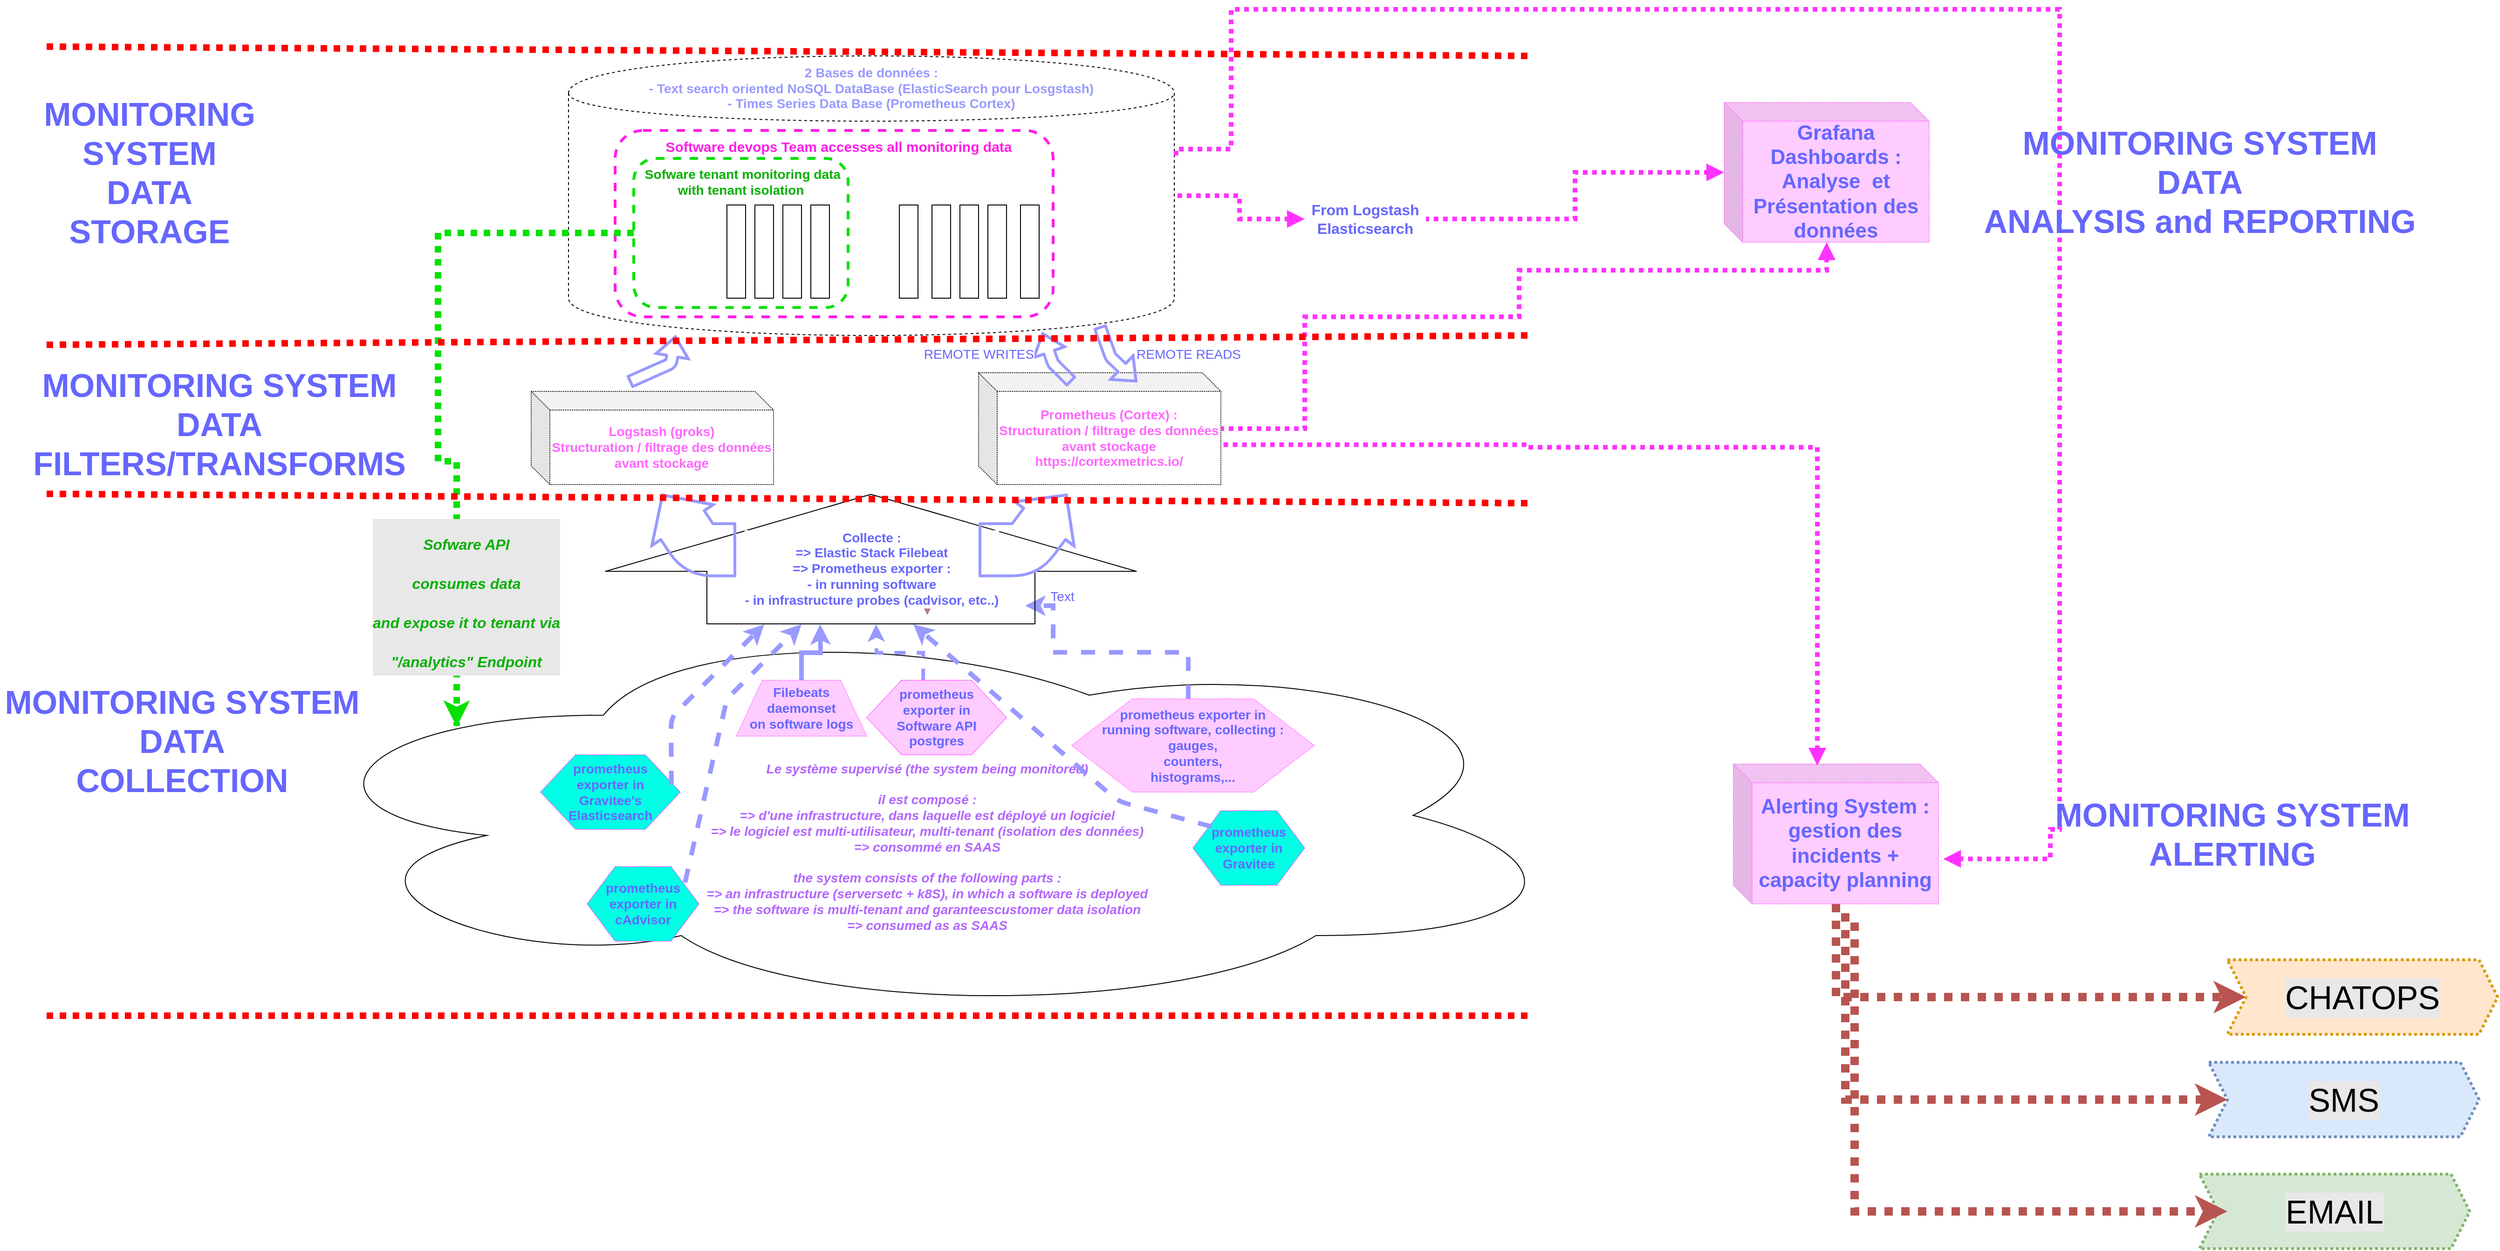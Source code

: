<mxfile version="13.2.6" type="device"><diagram id="fgDWZy5LjRmcH4ItfqmT" name="Page-1"><mxGraphModel dx="2035" dy="618" grid="1" gridSize="10" guides="1" tooltips="1" connect="1" arrows="1" fold="1" page="1" pageScale="1" pageWidth="850" pageHeight="1100" math="0" shadow="0"><root><mxCell id="0"/><mxCell id="1" parent="0"/><mxCell id="DMVC33KpYDfJwZsa98Fw-70" value="" style="edgeStyle=orthogonalEdgeStyle;rounded=0;orthogonalLoop=1;jettySize=auto;html=1;dashed=1;dashPattern=1 1;startArrow=block;endArrow=none;endFill=0;strokeColor=#B5739D;strokeWidth=3;fontSize=14;fontColor=#6666FF;" edge="1" parent="1" source="DMVC33KpYDfJwZsa98Fw-1"><mxGeometry relative="1" as="geometry"><mxPoint x="335" y="630" as="targetPoint"/></mxGeometry></mxCell><mxCell id="DMVC33KpYDfJwZsa98Fw-1" value="&lt;div style=&quot;font-size: 14px&quot;&gt;&lt;font style=&quot;font-size: 14px&quot; color=&quot;#B266FF&quot;&gt;&lt;br&gt;&lt;/font&gt;&lt;/div&gt;&lt;div style=&quot;font-size: 14px&quot;&gt;&lt;font style=&quot;font-size: 14px&quot; color=&quot;#B266FF&quot;&gt;&lt;br&gt;&lt;/font&gt;&lt;/div&gt;&lt;div style=&quot;font-size: 14px&quot;&gt;&lt;font style=&quot;font-size: 14px&quot; color=&quot;#B266FF&quot;&gt;&lt;br&gt;&lt;/font&gt;&lt;/div&gt;&lt;div style=&quot;font-size: 14px&quot;&gt;&lt;font style=&quot;font-size: 14px&quot; color=&quot;#B266FF&quot;&gt;&lt;br&gt;&lt;/font&gt;&lt;/div&gt;&lt;div style=&quot;font-size: 14px&quot;&gt;&lt;font style=&quot;font-size: 14px&quot; color=&quot;#B266FF&quot;&gt;&lt;b&gt;&lt;i&gt;&lt;br&gt;&lt;/i&gt;&lt;/b&gt;&lt;/font&gt;&lt;/div&gt;&lt;div style=&quot;font-size: 14px&quot;&gt;&lt;font style=&quot;font-size: 14px&quot; color=&quot;#B266FF&quot;&gt;&lt;b&gt;&lt;i&gt;&lt;br&gt;&lt;/i&gt;&lt;/b&gt;&lt;/font&gt;&lt;/div&gt;&lt;div style=&quot;font-size: 14px&quot;&gt;&lt;font style=&quot;font-size: 14px&quot; color=&quot;#B266FF&quot;&gt;&lt;b&gt;&lt;i&gt;&lt;br&gt;&lt;/i&gt;&lt;/b&gt;&lt;/font&gt;&lt;/div&gt;&lt;div style=&quot;font-size: 14px&quot;&gt;&lt;font style=&quot;font-size: 14px&quot; color=&quot;#B266FF&quot;&gt;&lt;b&gt;&lt;i&gt;&lt;br&gt;&lt;/i&gt;&lt;/b&gt;&lt;/font&gt;&lt;/div&gt;&lt;div style=&quot;font-size: 14px&quot;&gt;&lt;font style=&quot;font-size: 14px&quot; color=&quot;#B266FF&quot;&gt;&lt;b&gt;&lt;i&gt;&lt;br&gt;&lt;/i&gt;&lt;/b&gt;&lt;/font&gt;&lt;/div&gt;&lt;div style=&quot;font-size: 14px&quot;&gt;&lt;font style=&quot;font-size: 14px&quot; color=&quot;#B266FF&quot;&gt;&lt;b&gt;&lt;i&gt;&lt;br&gt;&lt;/i&gt;&lt;/b&gt;&lt;/font&gt;&lt;/div&gt;&lt;div style=&quot;font-size: 14px&quot;&gt;&lt;font style=&quot;font-size: 14px&quot; color=&quot;#B266FF&quot;&gt;&lt;b&gt;&lt;i&gt;&lt;br&gt;&lt;/i&gt;&lt;/b&gt;&lt;/font&gt;&lt;/div&gt;&lt;div style=&quot;font-size: 14px&quot;&gt;&lt;font style=&quot;font-size: 14px&quot; color=&quot;#B266FF&quot;&gt;&lt;b&gt;&lt;i&gt;Le système supervisé (the system being monitored)&lt;/i&gt;&lt;/b&gt;&lt;/font&gt;&lt;/div&gt;&lt;div style=&quot;font-size: 14px&quot;&gt;&lt;font style=&quot;font-size: 14px&quot; color=&quot;#B266FF&quot;&gt;&lt;b&gt;&lt;i&gt;&lt;br&gt;&lt;/i&gt;&lt;/b&gt;&lt;/font&gt;&lt;/div&gt;&lt;div style=&quot;font-size: 14px&quot;&gt;&lt;font style=&quot;font-size: 14px&quot; color=&quot;#B266FF&quot;&gt;&lt;b&gt;&lt;i&gt;il est composé : &lt;br&gt;&lt;/i&gt;&lt;/b&gt;&lt;/font&gt;&lt;/div&gt;&lt;div style=&quot;font-size: 14px&quot;&gt;&lt;font style=&quot;font-size: 14px&quot; color=&quot;#B266FF&quot;&gt;&lt;b&gt;&lt;i&gt;=&amp;gt; d'une infrastructure, dans laquelle est déployé un logiciel&lt;/i&gt;&lt;/b&gt;&lt;/font&gt;&lt;/div&gt;&lt;div style=&quot;font-size: 14px&quot;&gt;&lt;font style=&quot;font-size: 14px&quot; color=&quot;#B266FF&quot;&gt;&lt;b&gt;&lt;i&gt;=&amp;gt; le logiciel est multi-utilisateur, multi-tenant (isolation des données)&lt;/i&gt;&lt;/b&gt;&lt;/font&gt;&lt;/div&gt;&lt;div style=&quot;font-size: 14px&quot;&gt;&lt;font style=&quot;font-size: 14px&quot; color=&quot;#B266FF&quot;&gt;&lt;b&gt;&lt;i&gt;=&amp;gt; consommé en SAAS&lt;/i&gt;&lt;/b&gt;&lt;/font&gt;&lt;/div&gt;&lt;div style=&quot;font-size: 14px&quot;&gt;&lt;font style=&quot;font-size: 14px&quot; color=&quot;#B266FF&quot;&gt;&lt;b&gt;&lt;i&gt;&lt;br&gt;&lt;/i&gt;&lt;/b&gt;&lt;/font&gt;&lt;/div&gt;&lt;div style=&quot;font-size: 14px&quot;&gt;&lt;font style=&quot;font-size: 14px&quot; color=&quot;#B266FF&quot;&gt;&lt;b&gt;&lt;i&gt;the system consists of the following parts : &lt;br&gt;&lt;/i&gt;&lt;/b&gt;&lt;/font&gt;&lt;/div&gt;&lt;div style=&quot;font-size: 14px&quot;&gt;&lt;font style=&quot;font-size: 14px&quot; color=&quot;#B266FF&quot;&gt;&lt;b&gt;&lt;i&gt;=&amp;gt; an infrastructure (serversetc + k8S), in which a software is deployed&lt;/i&gt;&lt;/b&gt;&lt;/font&gt;&lt;/div&gt;&lt;div style=&quot;font-size: 14px&quot;&gt;&lt;font style=&quot;font-size: 14px&quot; color=&quot;#B266FF&quot;&gt;&lt;b&gt;&lt;i&gt;=&amp;gt; the software is multi-tenant and garanteescustomer data isolation&lt;/i&gt;&lt;/b&gt;&lt;/font&gt;&lt;/div&gt;&lt;div style=&quot;font-size: 14px&quot;&gt;&lt;font style=&quot;font-size: 14px&quot; color=&quot;#B266FF&quot;&gt;&lt;b&gt;&lt;i&gt;=&amp;gt; consumed as as SAAS&lt;/i&gt;&lt;/b&gt;&lt;br&gt;&lt;/font&gt;&lt;/div&gt;&lt;div style=&quot;font-size: 14px&quot;&gt;&lt;font style=&quot;font-size: 14px&quot; color=&quot;#B266FF&quot;&gt;&lt;br&gt;&lt;/font&gt;&lt;/div&gt;&lt;div style=&quot;font-size: 14px&quot;&gt;&lt;font style=&quot;font-size: 14px&quot; color=&quot;#B266FF&quot;&gt;&lt;br&gt;&lt;/font&gt;&lt;/div&gt;&lt;div style=&quot;font-size: 14px&quot;&gt;&lt;font style=&quot;font-size: 14px&quot; color=&quot;#B266FF&quot;&gt;&lt;br&gt;&lt;/font&gt;&lt;/div&gt;&lt;div style=&quot;font-size: 14px&quot;&gt;&lt;font style=&quot;font-size: 14px&quot; color=&quot;#B266FF&quot;&gt;&lt;br&gt;&lt;/font&gt;&lt;/div&gt;&lt;div style=&quot;font-size: 14px&quot;&gt;&lt;font style=&quot;font-size: 14px&quot; color=&quot;#B266FF&quot;&gt;&lt;br&gt;&lt;/font&gt;&lt;/div&gt;&lt;div style=&quot;font-size: 14px&quot;&gt;&lt;font style=&quot;font-size: 14px&quot; color=&quot;#B266FF&quot;&gt;&lt;br&gt;&lt;/font&gt;&lt;/div&gt;&lt;div style=&quot;font-size: 14px&quot;&gt;&lt;font style=&quot;font-size: 14px&quot; color=&quot;#B266FF&quot;&gt;&lt;br&gt;&lt;/font&gt;&lt;/div&gt;" style="ellipse;shape=cloud;whiteSpace=wrap;html=1;" vertex="1" parent="1"><mxGeometry x="-300" y="710" width="1390" height="430" as="geometry"/></mxCell><mxCell id="DMVC33KpYDfJwZsa98Fw-52" style="edgeStyle=orthogonalEdgeStyle;rounded=0;orthogonalLoop=1;jettySize=auto;html=1;dashed=1;fontSize=14;fontColor=#6666FF;strokeWidth=5;strokeColor=#9999FF;" edge="1" parent="1" source="DMVC33KpYDfJwZsa98Fw-36"><mxGeometry relative="1" as="geometry"><mxPoint x="500" y="700" as="targetPoint"/><Array as="points"><mxPoint x="675" y="750"/><mxPoint x="530" y="750"/><mxPoint x="530" y="700"/></Array></mxGeometry></mxCell><mxCell id="DMVC33KpYDfJwZsa98Fw-36" value="&lt;div&gt;&lt;b&gt;prometheus exporter in&lt;/b&gt;&lt;/div&gt;&lt;div&gt;&lt;b&gt;running software, collecting :&lt;/b&gt;&lt;/div&gt;&lt;div&gt;&lt;b&gt; gauges,&lt;/b&gt;&lt;/div&gt;&lt;div&gt;&lt;b&gt; counters,&lt;/b&gt;&lt;/div&gt;&lt;div&gt;&lt;b&gt;histograms,...&lt;br&gt;&lt;/b&gt;&lt;/div&gt;" style="shape=hexagon;perimeter=hexagonPerimeter2;whiteSpace=wrap;html=1;dashed=1;fontSize=14;fontColor=#6666FF;dashPattern=1 1;strokeColor=#FF66FF;fillColor=#FFCCFF;" vertex="1" parent="1"><mxGeometry x="550" y="800" width="260" height="100" as="geometry"/></mxCell><mxCell id="DMVC33KpYDfJwZsa98Fw-31" value="&lt;div&gt;&lt;br&gt;&lt;/div&gt;&lt;div&gt;&lt;font style=&quot;font-size: 14px&quot; color=&quot;#3399FF&quot;&gt;&lt;font style=&quot;font-size: 14px&quot; color=&quot;#9999FF&quot;&gt;&lt;b&gt;2 Bases de données : &lt;/b&gt;&lt;/font&gt;&lt;/font&gt;&lt;/div&gt;&lt;font style=&quot;font-size: 14px&quot; color=&quot;#3399FF&quot;&gt;&lt;font style=&quot;font-size: 14px&quot; color=&quot;#9999FF&quot;&gt;&lt;b&gt;- Text search oriented NoSQL DataBase (ElasticSearch pour Losgstash)&lt;br&gt;- Times Series Data Base (Prometheus Cortex)&lt;/b&gt;&lt;/font&gt;&lt;br&gt;&lt;/font&gt;&lt;div style=&quot;font-size: 14px&quot;&gt;&lt;font style=&quot;font-size: 14px&quot; color=&quot;#3399FF&quot;&gt;&lt;br&gt;&lt;/font&gt;&lt;/div&gt;&lt;div style=&quot;font-size: 14px&quot;&gt;&lt;font style=&quot;font-size: 14px&quot; color=&quot;#3399FF&quot;&gt;&lt;br&gt;&lt;/font&gt;&lt;/div&gt;&lt;div style=&quot;font-size: 14px&quot;&gt;&lt;font style=&quot;font-size: 14px&quot; color=&quot;#3399FF&quot;&gt;&lt;br&gt;&lt;/font&gt;&lt;/div&gt;&lt;div style=&quot;font-size: 14px&quot;&gt;&lt;font style=&quot;font-size: 14px&quot; color=&quot;#3399FF&quot;&gt;&lt;br&gt;&lt;/font&gt;&lt;/div&gt;&lt;div style=&quot;font-size: 14px&quot;&gt;&lt;font style=&quot;font-size: 14px&quot; color=&quot;#3399FF&quot;&gt;&lt;br&gt;&lt;/font&gt;&lt;/div&gt;&lt;div style=&quot;font-size: 14px&quot;&gt;&lt;font style=&quot;font-size: 14px&quot; color=&quot;#3399FF&quot;&gt;&lt;br&gt;&lt;/font&gt;&lt;/div&gt;&lt;div style=&quot;font-size: 14px&quot;&gt;&lt;font style=&quot;font-size: 14px&quot; color=&quot;#3399FF&quot;&gt;&lt;br&gt;&lt;/font&gt;&lt;/div&gt;&lt;div style=&quot;font-size: 14px&quot;&gt;&lt;font style=&quot;font-size: 14px&quot; color=&quot;#3399FF&quot;&gt;&lt;br&gt;&lt;/font&gt;&lt;/div&gt;&lt;div style=&quot;font-size: 14px&quot;&gt;&lt;font style=&quot;font-size: 14px&quot; color=&quot;#3399FF&quot;&gt;&lt;br&gt;&lt;/font&gt;&lt;/div&gt;&lt;div style=&quot;font-size: 14px&quot;&gt;&lt;font style=&quot;font-size: 14px&quot; color=&quot;#3399FF&quot;&gt;&lt;br&gt;&lt;/font&gt;&lt;/div&gt;&lt;div style=&quot;font-size: 14px&quot;&gt;&lt;font style=&quot;font-size: 14px&quot; color=&quot;#3399FF&quot;&gt;&lt;br&gt;&lt;/font&gt;&lt;/div&gt;&lt;div style=&quot;font-size: 14px&quot;&gt;&lt;font style=&quot;font-size: 14px&quot; color=&quot;#3399FF&quot;&gt;&lt;br&gt;&lt;/font&gt;&lt;/div&gt;&lt;div style=&quot;font-size: 14px&quot;&gt;&lt;font style=&quot;font-size: 14px&quot; color=&quot;#3399FF&quot;&gt;&lt;br&gt;&lt;/font&gt;&lt;/div&gt;&lt;div style=&quot;font-size: 14px&quot;&gt;&lt;font style=&quot;font-size: 14px&quot; color=&quot;#3399FF&quot;&gt;&lt;br&gt;&lt;/font&gt;&lt;/div&gt;&lt;div style=&quot;font-size: 14px&quot;&gt;&lt;font style=&quot;font-size: 14px&quot; color=&quot;#3399FF&quot;&gt;&lt;br&gt;&lt;/font&gt;&lt;/div&gt;&lt;div style=&quot;font-size: 14px&quot;&gt;&lt;font style=&quot;font-size: 14px&quot; color=&quot;#3399FF&quot;&gt;&lt;br&gt;&lt;/font&gt;&lt;/div&gt;&lt;div style=&quot;font-size: 14px&quot;&gt;&lt;font style=&quot;font-size: 14px&quot; color=&quot;#3399FF&quot;&gt;&lt;br&gt;&lt;/font&gt;&lt;/div&gt;" style="shape=cylinder;whiteSpace=wrap;html=1;boundedLbl=1;backgroundOutline=1;dashed=1;" vertex="1" parent="1"><mxGeometry x="10" y="110" width="650" height="300" as="geometry"/></mxCell><mxCell id="DMVC33KpYDfJwZsa98Fw-29" value="" style="rounded=1;whiteSpace=wrap;html=1;dashed=1;strokeColor=#FF1CE8;strokeWidth=3;" vertex="1" parent="1"><mxGeometry x="60" y="190" width="470" height="200" as="geometry"/></mxCell><mxCell id="DMVC33KpYDfJwZsa98Fw-96" style="edgeStyle=orthogonalEdgeStyle;rounded=0;orthogonalLoop=1;jettySize=auto;html=1;dashed=1;dashPattern=1 1;startArrow=none;startFill=0;endArrow=classic;endFill=1;strokeColor=#07E000;strokeWidth=7;fontSize=35;fontColor=#FF1CE8;" edge="1" parent="1" source="DMVC33KpYDfJwZsa98Fw-28"><mxGeometry relative="1" as="geometry"><mxPoint x="-110" y="830" as="targetPoint"/><Array as="points"><mxPoint x="-130" y="300"/><mxPoint x="-130" y="545"/><mxPoint x="-110" y="545"/><mxPoint x="-110" y="829"/></Array></mxGeometry></mxCell><mxCell id="DMVC33KpYDfJwZsa98Fw-97" value="&lt;font style=&quot;font-size: 16px&quot; color=&quot;#05B000&quot;&gt;&lt;i&gt;&lt;b&gt;&lt;font style=&quot;font-size: 16px&quot;&gt;Sofware API &lt;br&gt;consumes data&lt;br&gt;and expose it to tenant via&lt;br&gt; &quot;/analytics&quot; Endpoint&lt;/font&gt;&lt;/b&gt;&lt;/i&gt;&lt;/font&gt;" style="edgeLabel;html=1;align=center;verticalAlign=middle;resizable=0;points=[];fontSize=35;fontColor=#FF1CE8;labelBackgroundColor=#E8E8E8;" vertex="1" connectable="0" parent="DMVC33KpYDfJwZsa98Fw-96"><mxGeometry x="0.559" y="-3" relative="1" as="geometry"><mxPoint x="12.97" y="27.14" as="offset"/></mxGeometry></mxCell><mxCell id="DMVC33KpYDfJwZsa98Fw-28" value="" style="rounded=1;whiteSpace=wrap;html=1;dashed=1;strokeWidth=3;strokeColor=#07E000;" vertex="1" parent="1"><mxGeometry x="80" y="220" width="230" height="160" as="geometry"/></mxCell><mxCell id="DMVC33KpYDfJwZsa98Fw-14" value="" style="rounded=0;whiteSpace=wrap;html=1;" vertex="1" parent="1"><mxGeometry x="180" y="270" width="20" height="100" as="geometry"/></mxCell><mxCell id="DMVC33KpYDfJwZsa98Fw-18" value="" style="rounded=0;whiteSpace=wrap;html=1;" vertex="1" parent="1"><mxGeometry x="210" y="270" width="20" height="100" as="geometry"/></mxCell><mxCell id="DMVC33KpYDfJwZsa98Fw-20" value="" style="rounded=0;whiteSpace=wrap;html=1;" vertex="1" parent="1"><mxGeometry x="365" y="270" width="20" height="100" as="geometry"/></mxCell><mxCell id="DMVC33KpYDfJwZsa98Fw-21" value="" style="rounded=0;whiteSpace=wrap;html=1;" vertex="1" parent="1"><mxGeometry x="400" y="270" width="20" height="100" as="geometry"/></mxCell><mxCell id="DMVC33KpYDfJwZsa98Fw-22" value="" style="rounded=0;whiteSpace=wrap;html=1;" vertex="1" parent="1"><mxGeometry x="430" y="270" width="20" height="100" as="geometry"/></mxCell><mxCell id="DMVC33KpYDfJwZsa98Fw-24" value="" style="rounded=0;whiteSpace=wrap;html=1;" vertex="1" parent="1"><mxGeometry x="240" y="270" width="20" height="100" as="geometry"/></mxCell><mxCell id="DMVC33KpYDfJwZsa98Fw-25" value="" style="rounded=0;whiteSpace=wrap;html=1;" vertex="1" parent="1"><mxGeometry x="270" y="270" width="20" height="100" as="geometry"/></mxCell><mxCell id="DMVC33KpYDfJwZsa98Fw-26" value="" style="rounded=0;whiteSpace=wrap;html=1;" vertex="1" parent="1"><mxGeometry x="460" y="270" width="20" height="100" as="geometry"/></mxCell><mxCell id="DMVC33KpYDfJwZsa98Fw-27" value="" style="rounded=0;whiteSpace=wrap;html=1;" vertex="1" parent="1"><mxGeometry x="495" y="270" width="20" height="100" as="geometry"/></mxCell><mxCell id="DMVC33KpYDfJwZsa98Fw-30" value="" style="shape=flexArrow;endArrow=classic;html=1;endWidth=216.667;endSize=27.217;width=352;" edge="1" parent="1"><mxGeometry width="50" height="50" relative="1" as="geometry"><mxPoint x="334.5" y="720" as="sourcePoint"/><mxPoint x="334.5" y="580" as="targetPoint"/></mxGeometry></mxCell><mxCell id="DMVC33KpYDfJwZsa98Fw-33" value="&lt;div style=&quot;font-size: 14px&quot;&gt;Collecte : &lt;br style=&quot;font-size: 14px&quot;&gt;&lt;/div&gt;&lt;div style=&quot;font-size: 14px&quot;&gt;=&amp;gt; Elastic Stack Filebeat&lt;br style=&quot;font-size: 14px&quot;&gt;=&amp;gt; Prometheus exporter : &lt;br&gt;- in running software&lt;br&gt;- in infrastructure probes (cadvisor, etc..)&lt;br style=&quot;font-size: 14px&quot;&gt;&lt;/div&gt;" style="edgeLabel;html=1;align=center;verticalAlign=middle;resizable=0;points=[];fontSize=14;fontStyle=1;fontColor=#6666FF;" vertex="1" connectable="0" parent="DMVC33KpYDfJwZsa98Fw-30"><mxGeometry x="-0.043" y="91" relative="1" as="geometry"><mxPoint x="91" y="7" as="offset"/></mxGeometry></mxCell><mxCell id="DMVC33KpYDfJwZsa98Fw-35" value="&lt;div&gt;&lt;b&gt;prometheus exporter in&lt;/b&gt;&lt;/div&gt;&lt;div&gt;&lt;b&gt;cAdvisor&lt;/b&gt;&lt;br&gt;&lt;/div&gt;" style="shape=hexagon;perimeter=hexagonPerimeter2;whiteSpace=wrap;html=1;dashed=1;fontSize=14;fontColor=#6666FF;dashPattern=1 1;strokeColor=#FF33FF;fillColor=#00FFE5;" vertex="1" parent="1"><mxGeometry x="30" y="980" width="120" height="80" as="geometry"/></mxCell><mxCell id="DMVC33KpYDfJwZsa98Fw-50" style="edgeStyle=orthogonalEdgeStyle;rounded=0;orthogonalLoop=1;jettySize=auto;html=1;fontSize=14;fontColor=#6666FF;strokeWidth=5;strokeColor=#9999FF;" edge="1" parent="1" source="DMVC33KpYDfJwZsa98Fw-38"><mxGeometry relative="1" as="geometry"><mxPoint x="280" y="720" as="targetPoint"/></mxGeometry></mxCell><mxCell id="DMVC33KpYDfJwZsa98Fw-38" value="&lt;b&gt;Filebeats&lt;br&gt;daemonset&lt;br&gt;on software logs&lt;/b&gt;" style="shape=trapezoid;perimeter=trapezoidPerimeter;whiteSpace=wrap;html=1;dashed=1;dashPattern=1 1;strokeColor=#FF66FF;fillColor=#FFCCFF;fontSize=14;fontColor=#6666FF;" vertex="1" parent="1"><mxGeometry x="190" y="780" width="140" height="60" as="geometry"/></mxCell><mxCell id="DMVC33KpYDfJwZsa98Fw-41" value="&lt;b&gt;&lt;font color=&quot;#FF66FF&quot;&gt;Logstash (groks)&lt;br&gt;&lt;/font&gt;&lt;/b&gt;&lt;div&gt;&lt;b&gt;&lt;font color=&quot;#FF66FF&quot;&gt;Structuration / filtrage des données&lt;/font&gt;&lt;/b&gt;&lt;/div&gt;&lt;div&gt;&lt;b&gt;&lt;font color=&quot;#FF66FF&quot;&gt; avant stockage&lt;/font&gt;&lt;/b&gt;&lt;/div&gt;" style="shape=cube;whiteSpace=wrap;html=1;boundedLbl=1;backgroundOutline=1;darkOpacity=0.05;darkOpacity2=0.1;dashed=1;dashPattern=1 1;fontSize=14;" vertex="1" parent="1"><mxGeometry x="-30" y="470" width="260" height="100" as="geometry"/></mxCell><mxCell id="DMVC33KpYDfJwZsa98Fw-42" value="&lt;div&gt;&lt;font color=&quot;#FF66FF&quot;&gt;&lt;b&gt;&lt;br&gt;&lt;/b&gt;&lt;/font&gt;&lt;/div&gt;&lt;div&gt;&lt;font color=&quot;#FF66FF&quot;&gt;&lt;b&gt;Prometheus (Cortex) : &lt;br&gt;&lt;/b&gt;&lt;/font&gt;&lt;/div&gt;&lt;div&gt;&lt;font color=&quot;#FF66FF&quot;&gt;&lt;b&gt;Structuration / filtrage des données&lt;br&gt;avant stockage&lt;/b&gt;&lt;/font&gt;&lt;/div&gt;&lt;div&gt;&lt;font color=&quot;#FF66FF&quot;&gt;&lt;b&gt;https://cortexmetrics.io/ &lt;br&gt;&lt;/b&gt;&lt;/font&gt;&lt;/div&gt;&lt;div&gt;&lt;font color=&quot;#FF66FF&quot;&gt;&lt;b&gt;&lt;br&gt;&lt;/b&gt;&lt;/font&gt;&lt;/div&gt;" style="shape=cube;whiteSpace=wrap;html=1;boundedLbl=1;backgroundOutline=1;darkOpacity=0.05;darkOpacity2=0.1;dashed=1;dashPattern=1 1;fontSize=14;" vertex="1" parent="1"><mxGeometry x="450" y="450" width="260" height="120" as="geometry"/></mxCell><mxCell id="DMVC33KpYDfJwZsa98Fw-43" value="" style="shape=flexArrow;endArrow=classic;html=1;fontSize=14;fontColor=#6666FF;width=54;endSize=11.92;strokeColor=#9999FF;strokeWidth=3;" edge="1" parent="1"><mxGeometry width="50" height="50" relative="1" as="geometry"><mxPoint x="450" y="640" as="sourcePoint"/><mxPoint x="545" y="580" as="targetPoint"/><Array as="points"><mxPoint x="500" y="640"/></Array></mxGeometry></mxCell><mxCell id="DMVC33KpYDfJwZsa98Fw-44" value="" style="shape=flexArrow;endArrow=classic;html=1;fontSize=14;fontColor=#6666FF;width=54;endSize=11.92;strokeColor=#9999FF;strokeWidth=3;" edge="1" parent="1"><mxGeometry width="50" height="50" relative="1" as="geometry"><mxPoint x="190" y="640" as="sourcePoint"/><mxPoint x="110" y="580" as="targetPoint"/><Array as="points"><mxPoint x="150" y="640"/></Array></mxGeometry></mxCell><mxCell id="DMVC33KpYDfJwZsa98Fw-45" value="" style="shape=flexArrow;endArrow=classic;html=1;fontSize=14;fontColor=#6666FF;strokeColor=#9999FF;strokeWidth=3;" edge="1" parent="1"><mxGeometry width="50" height="50" relative="1" as="geometry"><mxPoint x="75" y="460" as="sourcePoint"/><mxPoint x="125" y="410" as="targetPoint"/><Array as="points"><mxPoint x="120" y="440"/></Array></mxGeometry></mxCell><mxCell id="DMVC33KpYDfJwZsa98Fw-46" value="" style="shape=flexArrow;endArrow=classic;html=1;fontSize=14;fontColor=#6666FF;entryX=0.782;entryY=0.989;entryDx=0;entryDy=0;entryPerimeter=0;strokeColor=#9999FF;strokeWidth=3;" edge="1" parent="1" target="DMVC33KpYDfJwZsa98Fw-31"><mxGeometry width="50" height="50" relative="1" as="geometry"><mxPoint x="550" y="460" as="sourcePoint"/><mxPoint x="580" y="410" as="targetPoint"/><Array as="points"><mxPoint x="530" y="440"/></Array></mxGeometry></mxCell><mxCell id="DMVC33KpYDfJwZsa98Fw-47" value="" style="endArrow=classic;html=1;fontSize=14;fontColor=#6666FF;exitX=0.875;exitY=0.213;exitDx=0;exitDy=0;exitPerimeter=0;dashed=1;strokeWidth=5;strokeColor=#9999FF;" edge="1" parent="1" source="DMVC33KpYDfJwZsa98Fw-35"><mxGeometry width="50" height="50" relative="1" as="geometry"><mxPoint x="420" y="800" as="sourcePoint"/><mxPoint x="260" y="720" as="targetPoint"/><Array as="points"><mxPoint x="180" y="800"/></Array></mxGeometry></mxCell><mxCell id="DMVC33KpYDfJwZsa98Fw-55" value="" style="shape=flexArrow;endArrow=none;html=1;fontSize=14;fontColor=#6666FF;entryX=0.782;entryY=0.989;entryDx=0;entryDy=0;entryPerimeter=0;startArrow=block;strokeColor=#9999FF;endFill=0;strokeWidth=3;" edge="1" parent="1"><mxGeometry width="50" height="50" relative="1" as="geometry"><mxPoint x="620" y="460" as="sourcePoint"/><mxPoint x="580.0" y="400.0" as="targetPoint"/><Array as="points"><mxPoint x="591.7" y="432.97"/></Array></mxGeometry></mxCell><mxCell id="DMVC33KpYDfJwZsa98Fw-86" value="REMOTE READS" style="edgeLabel;html=1;align=center;verticalAlign=middle;resizable=0;points=[];fontSize=14;fontColor=#6666FF;" vertex="1" connectable="0" parent="DMVC33KpYDfJwZsa98Fw-55"><mxGeometry x="0.282" y="-1" relative="1" as="geometry"><mxPoint x="85.2" y="5.36" as="offset"/></mxGeometry></mxCell><mxCell id="DMVC33KpYDfJwZsa98Fw-61" style="edgeStyle=orthogonalEdgeStyle;rounded=0;orthogonalLoop=1;jettySize=auto;html=1;startArrow=block;endArrow=none;endFill=0;strokeColor=#FF33FF;strokeWidth=5;fontSize=14;fontColor=#6666FF;fillColor=#f8cecc;dashed=1;dashPattern=1 1;" edge="1" parent="1" source="DMVC33KpYDfJwZsa98Fw-56" target="DMVC33KpYDfJwZsa98Fw-42"><mxGeometry relative="1" as="geometry"><mxPoint x="800" y="510" as="targetPoint"/><Array as="points"><mxPoint x="1360" y="340"/><mxPoint x="1030" y="340"/><mxPoint x="1030" y="390"/><mxPoint x="800" y="390"/><mxPoint x="800" y="510"/></Array></mxGeometry></mxCell><mxCell id="DMVC33KpYDfJwZsa98Fw-64" style="edgeStyle=orthogonalEdgeStyle;rounded=0;orthogonalLoop=1;jettySize=auto;html=1;dashed=1;dashPattern=1 1;startArrow=block;endArrow=none;endFill=0;strokeColor=#FF33FF;strokeWidth=5;fontSize=14;fontColor=#6666FF;" edge="1" parent="1" source="DMVC33KpYDfJwZsa98Fw-65" target="DMVC33KpYDfJwZsa98Fw-31"><mxGeometry relative="1" as="geometry"/></mxCell><mxCell id="DMVC33KpYDfJwZsa98Fw-56" value="&lt;b&gt;&lt;font style=&quot;font-size: 22px&quot;&gt;Grafana Dashboards : &lt;br&gt;Analyse&amp;nbsp; et&lt;br&gt;Présentation des données&lt;/font&gt;&lt;/b&gt;" style="shape=cube;whiteSpace=wrap;html=1;boundedLbl=1;backgroundOutline=1;darkOpacity=0.05;darkOpacity2=0.1;dashed=1;dashPattern=1 1;strokeColor=#FF66FF;fillColor=#FFCCFF;fontSize=14;fontColor=#6666FF;" vertex="1" parent="1"><mxGeometry x="1250" y="160" width="220" height="150" as="geometry"/></mxCell><mxCell id="DMVC33KpYDfJwZsa98Fw-57" value="&lt;div&gt;&lt;b&gt;prometheus exporter in&lt;/b&gt;&lt;/div&gt;&lt;div&gt;&lt;b&gt;Gravitee&lt;br&gt;&lt;/b&gt;&lt;/div&gt;" style="shape=hexagon;perimeter=hexagonPerimeter2;whiteSpace=wrap;html=1;dashed=1;fontSize=14;fontColor=#6666FF;dashPattern=1 1;strokeColor=#FF33FF;fillColor=#00FFE5;" vertex="1" parent="1"><mxGeometry x="680" y="920" width="120" height="80" as="geometry"/></mxCell><mxCell id="DMVC33KpYDfJwZsa98Fw-58" value="&lt;div&gt;&lt;b&gt;prometheus&lt;/b&gt;&lt;/div&gt;&lt;div&gt;&lt;b&gt; exporter in&lt;/b&gt;&lt;/div&gt;&lt;div&gt;&lt;b&gt;Gravitee's Elasticsearch&lt;br&gt;&lt;/b&gt;&lt;/div&gt;" style="shape=hexagon;perimeter=hexagonPerimeter2;whiteSpace=wrap;html=1;dashed=1;fontSize=14;fontColor=#6666FF;dashPattern=1 1;strokeColor=#FF33FF;fillColor=#00FFE5;" vertex="1" parent="1"><mxGeometry x="-20" y="860" width="150" height="80" as="geometry"/></mxCell><mxCell id="DMVC33KpYDfJwZsa98Fw-59" value="" style="endArrow=classic;html=1;fontSize=14;fontColor=#6666FF;exitX=0.936;exitY=0.401;exitDx=0;exitDy=0;exitPerimeter=0;dashed=1;strokeWidth=5;strokeColor=#9999FF;" edge="1" parent="1" source="DMVC33KpYDfJwZsa98Fw-58"><mxGeometry width="50" height="50" relative="1" as="geometry"><mxPoint x="40" y="937.04" as="sourcePoint"/><mxPoint x="220" y="720" as="targetPoint"/><Array as="points"><mxPoint x="120" y="820"/></Array></mxGeometry></mxCell><mxCell id="DMVC33KpYDfJwZsa98Fw-60" value="" style="endArrow=classic;html=1;fontSize=14;fontColor=#6666FF;exitX=0.875;exitY=0.213;exitDx=0;exitDy=0;exitPerimeter=0;dashed=1;strokeWidth=5;strokeColor=#9999FF;" edge="1" parent="1"><mxGeometry width="50" height="50" relative="1" as="geometry"><mxPoint x="700" y="937.04" as="sourcePoint"/><mxPoint x="380" y="720" as="targetPoint"/><Array as="points"><mxPoint x="600" y="910"/></Array></mxGeometry></mxCell><mxCell id="DMVC33KpYDfJwZsa98Fw-72" style="edgeStyle=orthogonalEdgeStyle;rounded=0;orthogonalLoop=1;jettySize=auto;html=1;dashed=1;startArrow=none;endArrow=classic;endFill=1;strokeColor=#9999FF;strokeWidth=4;fontSize=14;fontColor=#6666FF;startFill=0;exitX=0.404;exitY=-0.005;exitDx=0;exitDy=0;exitPerimeter=0;" edge="1" parent="1" source="DMVC33KpYDfJwZsa98Fw-67"><mxGeometry relative="1" as="geometry"><mxPoint x="340" y="720" as="targetPoint"/></mxGeometry></mxCell><mxCell id="DMVC33KpYDfJwZsa98Fw-67" value="&lt;div&gt;&lt;b&gt;prometheus&lt;/b&gt;&lt;/div&gt;&lt;div&gt;&lt;b&gt; exporter in &lt;br&gt;&lt;/b&gt;&lt;/div&gt;&lt;div&gt;&lt;b&gt;Software API &lt;br&gt;&lt;/b&gt;&lt;/div&gt;&lt;div&gt;&lt;b&gt;postgres&lt;br&gt;&lt;/b&gt;&lt;/div&gt;" style="shape=hexagon;perimeter=hexagonPerimeter2;whiteSpace=wrap;html=1;dashed=1;fontSize=14;fontColor=#6666FF;dashPattern=1 1;strokeColor=#FF33FF;fillColor=#FFCCFF;" vertex="1" parent="1"><mxGeometry x="330" y="780" width="150" height="80" as="geometry"/></mxCell><mxCell id="DMVC33KpYDfJwZsa98Fw-74" value="" style="endArrow=none;dashed=1;html=1;strokeColor=#FF0000;strokeWidth=7;fontSize=14;fontColor=#6666FF;dashPattern=1 1;" edge="1" parent="1"><mxGeometry width="50" height="50" relative="1" as="geometry"><mxPoint x="-550" y="580" as="sourcePoint"/><mxPoint x="1040" y="590" as="targetPoint"/></mxGeometry></mxCell><mxCell id="DMVC33KpYDfJwZsa98Fw-75" value="" style="endArrow=none;dashed=1;html=1;strokeColor=#FF0000;strokeWidth=7;fontSize=14;fontColor=#6666FF;dashPattern=1 1;" edge="1" parent="1"><mxGeometry width="50" height="50" relative="1" as="geometry"><mxPoint x="-550" y="1140" as="sourcePoint"/><mxPoint x="1040" y="1140" as="targetPoint"/></mxGeometry></mxCell><mxCell id="DMVC33KpYDfJwZsa98Fw-76" value="" style="endArrow=none;dashed=1;html=1;strokeColor=#FF0000;strokeWidth=7;fontSize=14;fontColor=#6666FF;dashPattern=1 1;" edge="1" parent="1"><mxGeometry width="50" height="50" relative="1" as="geometry"><mxPoint x="-550" y="420" as="sourcePoint"/><mxPoint x="1040" y="410" as="targetPoint"/></mxGeometry></mxCell><mxCell id="DMVC33KpYDfJwZsa98Fw-77" value="" style="endArrow=none;dashed=1;html=1;strokeColor=#FF0000;strokeWidth=7;fontSize=14;fontColor=#6666FF;dashPattern=1 1;" edge="1" parent="1"><mxGeometry width="50" height="50" relative="1" as="geometry"><mxPoint x="-550" y="100" as="sourcePoint"/><mxPoint x="1040" y="110" as="targetPoint"/></mxGeometry></mxCell><mxCell id="DMVC33KpYDfJwZsa98Fw-108" style="edgeStyle=orthogonalEdgeStyle;rounded=0;orthogonalLoop=1;jettySize=auto;html=1;dashed=1;dashPattern=1 1;startArrow=none;startFill=0;endArrow=classic;endFill=1;strokeColor=#b85450;strokeWidth=9;fontSize=35;fontColor=#FF1CE8;fillColor=#f8cecc;" edge="1" parent="1" source="DMVC33KpYDfJwZsa98Fw-80" target="DMVC33KpYDfJwZsa98Fw-105"><mxGeometry relative="1" as="geometry"><Array as="points"><mxPoint x="1370" y="1120"/></Array></mxGeometry></mxCell><mxCell id="DMVC33KpYDfJwZsa98Fw-80" value="&lt;font style=&quot;font-size: 22px&quot;&gt;&lt;b&gt;&lt;font style=&quot;font-size: 22px&quot;&gt;Alerting System : &lt;br&gt;&lt;/font&gt;&lt;/b&gt;&lt;/font&gt;&lt;div style=&quot;font-size: 22px&quot;&gt;&lt;font style=&quot;font-size: 22px&quot;&gt;&lt;b&gt;&lt;font style=&quot;font-size: 22px&quot;&gt;gestion des incidents +&lt;br&gt;&lt;/font&gt;&lt;/b&gt;&lt;/font&gt;&lt;/div&gt;&lt;div style=&quot;font-size: 22px&quot;&gt;&lt;font style=&quot;font-size: 22px&quot;&gt;&lt;b&gt;capacity planning&lt;/b&gt;&lt;/font&gt;&lt;br&gt;&lt;/div&gt;" style="shape=cube;whiteSpace=wrap;html=1;boundedLbl=1;backgroundOutline=1;darkOpacity=0.05;darkOpacity2=0.1;dashed=1;dashPattern=1 1;strokeColor=#FF66FF;fillColor=#FFCCFF;fontSize=14;fontColor=#6666FF;" vertex="1" parent="1"><mxGeometry x="1260" y="870" width="220" height="150" as="geometry"/></mxCell><mxCell id="DMVC33KpYDfJwZsa98Fw-82" style="edgeStyle=orthogonalEdgeStyle;rounded=0;orthogonalLoop=1;jettySize=auto;html=1;startArrow=block;endArrow=none;endFill=0;strokeColor=#FF33FF;strokeWidth=5;fontSize=14;fontColor=#6666FF;fillColor=#f8cecc;dashed=1;dashPattern=1 1;exitX=0.409;exitY=0.011;exitDx=0;exitDy=0;exitPerimeter=0;entryX=1.005;entryY=0.644;entryDx=0;entryDy=0;entryPerimeter=0;" edge="1" parent="1" source="DMVC33KpYDfJwZsa98Fw-80" target="DMVC33KpYDfJwZsa98Fw-42"><mxGeometry relative="1" as="geometry"><mxPoint x="720" y="540" as="targetPoint"/><mxPoint x="1260" y="270" as="sourcePoint"/><Array as="points"><mxPoint x="1350" y="530"/><mxPoint x="1040" y="530"/><mxPoint x="1040" y="527"/></Array></mxGeometry></mxCell><mxCell id="DMVC33KpYDfJwZsa98Fw-84" style="edgeStyle=orthogonalEdgeStyle;rounded=0;orthogonalLoop=1;jettySize=auto;html=1;startArrow=block;endArrow=none;endFill=0;strokeColor=#FF33FF;strokeWidth=5;fontSize=14;fontColor=#6666FF;fillColor=#f8cecc;dashed=1;dashPattern=1 1;exitX=1.023;exitY=0.678;exitDx=0;exitDy=0;exitPerimeter=0;entryX=1.003;entryY=0.364;entryDx=0;entryDy=0;entryPerimeter=0;" edge="1" parent="1" source="DMVC33KpYDfJwZsa98Fw-80" target="DMVC33KpYDfJwZsa98Fw-31"><mxGeometry relative="1" as="geometry"><mxPoint x="721.3" y="537.28" as="targetPoint"/><mxPoint x="1359.98" y="881.65" as="sourcePoint"/><Array as="points"><mxPoint x="1600" y="972"/><mxPoint x="1600" y="940"/><mxPoint x="1610" y="940"/><mxPoint x="1610" y="60"/><mxPoint x="721" y="60"/><mxPoint x="721" y="210"/><mxPoint x="662" y="210"/></Array></mxGeometry></mxCell><mxCell id="DMVC33KpYDfJwZsa98Fw-65" value="&lt;font style=&quot;font-size: 16px&quot;&gt;&lt;b&gt;From Logstash Elasticsearch&lt;/b&gt;&lt;/font&gt;" style="text;html=1;strokeColor=none;fillColor=none;align=center;verticalAlign=middle;whiteSpace=wrap;rounded=0;dashed=1;dashPattern=1 1;fontSize=14;fontColor=#6666FF;" vertex="1" parent="1"><mxGeometry x="800" y="260" width="130" height="50" as="geometry"/></mxCell><mxCell id="DMVC33KpYDfJwZsa98Fw-85" style="edgeStyle=orthogonalEdgeStyle;rounded=0;orthogonalLoop=1;jettySize=auto;html=1;dashed=1;dashPattern=1 1;startArrow=block;endArrow=none;endFill=0;strokeColor=#FF33FF;strokeWidth=5;fontSize=14;fontColor=#6666FF;" edge="1" parent="1" source="DMVC33KpYDfJwZsa98Fw-56" target="DMVC33KpYDfJwZsa98Fw-65"><mxGeometry relative="1" as="geometry"><mxPoint x="1250" y="235" as="sourcePoint"/><mxPoint x="660" y="275" as="targetPoint"/></mxGeometry></mxCell><mxCell id="DMVC33KpYDfJwZsa98Fw-87" value="REMOTE WRITES" style="edgeLabel;html=1;align=center;verticalAlign=middle;resizable=0;points=[];fontSize=14;fontColor=#6666FF;" vertex="1" connectable="0" parent="1"><mxGeometry x="450.005" y="430.0" as="geometry"/></mxCell><mxCell id="DMVC33KpYDfJwZsa98Fw-88" value="Text" style="text;html=1;strokeColor=none;fillColor=none;align=center;verticalAlign=middle;whiteSpace=wrap;rounded=0;dashed=1;dashPattern=1 1;fontSize=14;fontColor=#6666FF;" vertex="1" parent="1"><mxGeometry x="520" y="680" width="40" height="20" as="geometry"/></mxCell><mxCell id="DMVC33KpYDfJwZsa98Fw-89" value="MONITORING&lt;br&gt;SYSTEM&lt;br&gt;DATA&lt;br&gt;STORAGE " style="text;html=1;align=center;verticalAlign=middle;resizable=0;points=[];autosize=1;fontSize=35;fontColor=#6666FF;strokeWidth=6;fontStyle=1" vertex="1" parent="1"><mxGeometry x="-560" y="150" width="240" height="170" as="geometry"/></mxCell><mxCell id="DMVC33KpYDfJwZsa98Fw-90" value="MONITORING SYSTEM&lt;br&gt;DATA&lt;br&gt;FILTERS/TRANSFORMS" style="text;html=1;align=center;verticalAlign=middle;resizable=0;points=[];autosize=1;fontSize=35;fontColor=#6666FF;strokeWidth=6;fontStyle=1" vertex="1" parent="1"><mxGeometry x="-570" y="440" width="410" height="130" as="geometry"/></mxCell><mxCell id="DMVC33KpYDfJwZsa98Fw-91" value="MONITORING SYSTEM&lt;br&gt;DATA&lt;br&gt;COLLECTION" style="text;html=1;align=center;verticalAlign=middle;resizable=0;points=[];autosize=1;fontSize=35;fontColor=#6666FF;strokeWidth=6;fontStyle=1" vertex="1" parent="1"><mxGeometry x="-600" y="780" width="390" height="130" as="geometry"/></mxCell><mxCell id="DMVC33KpYDfJwZsa98Fw-92" value="MONITORING SYSTEM&lt;br&gt;DATA&lt;br&gt;ANALYSIS and REPORTING" style="text;html=1;align=center;verticalAlign=middle;resizable=0;points=[];autosize=1;fontSize=35;fontColor=#6666FF;strokeWidth=6;fontStyle=1" vertex="1" parent="1"><mxGeometry x="1520" y="180" width="480" height="130" as="geometry"/></mxCell><mxCell id="DMVC33KpYDfJwZsa98Fw-93" value="MONITORING SYSTEM&lt;br&gt;ALERTING" style="text;html=1;align=center;verticalAlign=middle;resizable=0;points=[];autosize=1;fontSize=35;fontColor=#6666FF;strokeWidth=6;fontStyle=1" vertex="1" parent="1"><mxGeometry x="1600" y="900" width="390" height="90" as="geometry"/></mxCell><mxCell id="DMVC33KpYDfJwZsa98Fw-94" value="&lt;b&gt;&lt;font style=&quot;font-size: 15px&quot;&gt;Software devops Team accesses all monitoring data&lt;/font&gt;&lt;font style=&quot;font-size: 15px&quot;&gt;&lt;br&gt;&lt;/font&gt;&lt;/b&gt;" style="text;html=1;strokeColor=none;fillColor=none;align=center;verticalAlign=middle;whiteSpace=wrap;rounded=0;dashed=1;dashPattern=1 1;fontSize=35;fontColor=#FF1CE8;" vertex="1" parent="1"><mxGeometry x="110" y="190" width="380" height="20" as="geometry"/></mxCell><mxCell id="DMVC33KpYDfJwZsa98Fw-95" value="&lt;div style=&quot;font-size: 14px&quot;&gt;&lt;font color=&quot;#05B000&quot;&gt;&lt;b&gt;&lt;font style=&quot;font-size: 14px&quot;&gt;&lt;font style=&quot;font-size: 14px&quot;&gt;&amp;nbsp;Sofware tenant monitoring data &lt;br&gt;with tenant isolation&lt;/font&gt;&lt;br&gt;&lt;/font&gt;&lt;/b&gt;&lt;/font&gt;&lt;/div&gt;" style="text;html=1;strokeColor=none;fillColor=none;align=center;verticalAlign=middle;whiteSpace=wrap;rounded=0;dashed=1;dashPattern=1 1;fontSize=35;fontColor=#FF1CE8;" vertex="1" parent="1"><mxGeometry x="65" y="240" width="260" height="10" as="geometry"/></mxCell><mxCell id="DMVC33KpYDfJwZsa98Fw-105" value="CHATOPS" style="shape=step;perimeter=stepPerimeter;whiteSpace=wrap;html=1;fixedSize=1;dashed=1;dashPattern=1 1;labelBackgroundColor=#E8E8E8;strokeColor=#d79b00;strokeWidth=3;fillColor=#ffe6cc;fontSize=35;" vertex="1" parent="1"><mxGeometry x="1790" y="1080" width="290" height="80" as="geometry"/></mxCell><mxCell id="DMVC33KpYDfJwZsa98Fw-106" value="SMS" style="shape=step;perimeter=stepPerimeter;whiteSpace=wrap;html=1;fixedSize=1;dashed=1;dashPattern=1 1;labelBackgroundColor=#E8E8E8;strokeColor=#6c8ebf;strokeWidth=3;fillColor=#dae8fc;fontSize=35;" vertex="1" parent="1"><mxGeometry x="1770" y="1190" width="290" height="80" as="geometry"/></mxCell><mxCell id="DMVC33KpYDfJwZsa98Fw-107" value="EMAIL" style="shape=step;perimeter=stepPerimeter;whiteSpace=wrap;html=1;fixedSize=1;dashed=1;dashPattern=1 1;labelBackgroundColor=#E8E8E8;strokeColor=#82b366;strokeWidth=3;fillColor=#d5e8d4;fontSize=35;" vertex="1" parent="1"><mxGeometry x="1760" y="1310" width="290" height="80" as="geometry"/></mxCell><mxCell id="DMVC33KpYDfJwZsa98Fw-109" style="edgeStyle=orthogonalEdgeStyle;rounded=0;orthogonalLoop=1;jettySize=auto;html=1;dashed=1;dashPattern=1 1;startArrow=none;startFill=0;endArrow=classic;endFill=1;strokeColor=#b85450;strokeWidth=9;fontSize=35;fontColor=#FF1CE8;fillColor=#f8cecc;" edge="1" parent="1" target="DMVC33KpYDfJwZsa98Fw-106"><mxGeometry relative="1" as="geometry"><mxPoint x="1380" y="1030" as="sourcePoint"/><mxPoint x="1816.667" y="1130" as="targetPoint"/><Array as="points"><mxPoint x="1380" y="1230"/></Array></mxGeometry></mxCell><mxCell id="DMVC33KpYDfJwZsa98Fw-110" style="edgeStyle=orthogonalEdgeStyle;rounded=0;orthogonalLoop=1;jettySize=auto;html=1;dashed=1;dashPattern=1 1;startArrow=none;startFill=0;endArrow=classic;endFill=1;strokeColor=#b85450;strokeWidth=9;fontSize=35;fontColor=#FF1CE8;fillColor=#f8cecc;" edge="1" parent="1"><mxGeometry relative="1" as="geometry"><mxPoint x="1390" y="1040" as="sourcePoint"/><mxPoint x="1790" y="1350" as="targetPoint"/><Array as="points"><mxPoint x="1390" y="1350"/></Array></mxGeometry></mxCell></root></mxGraphModel></diagram></mxfile>